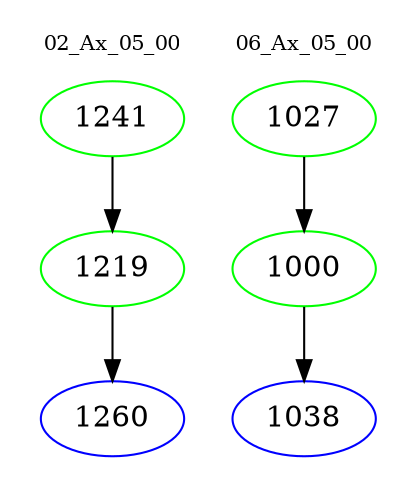 digraph{
subgraph cluster_0 {
color = white
label = "02_Ax_05_00";
fontsize=10;
T0_1241 [label="1241", color="green"]
T0_1241 -> T0_1219 [color="black"]
T0_1219 [label="1219", color="green"]
T0_1219 -> T0_1260 [color="black"]
T0_1260 [label="1260", color="blue"]
}
subgraph cluster_1 {
color = white
label = "06_Ax_05_00";
fontsize=10;
T1_1027 [label="1027", color="green"]
T1_1027 -> T1_1000 [color="black"]
T1_1000 [label="1000", color="green"]
T1_1000 -> T1_1038 [color="black"]
T1_1038 [label="1038", color="blue"]
}
}
